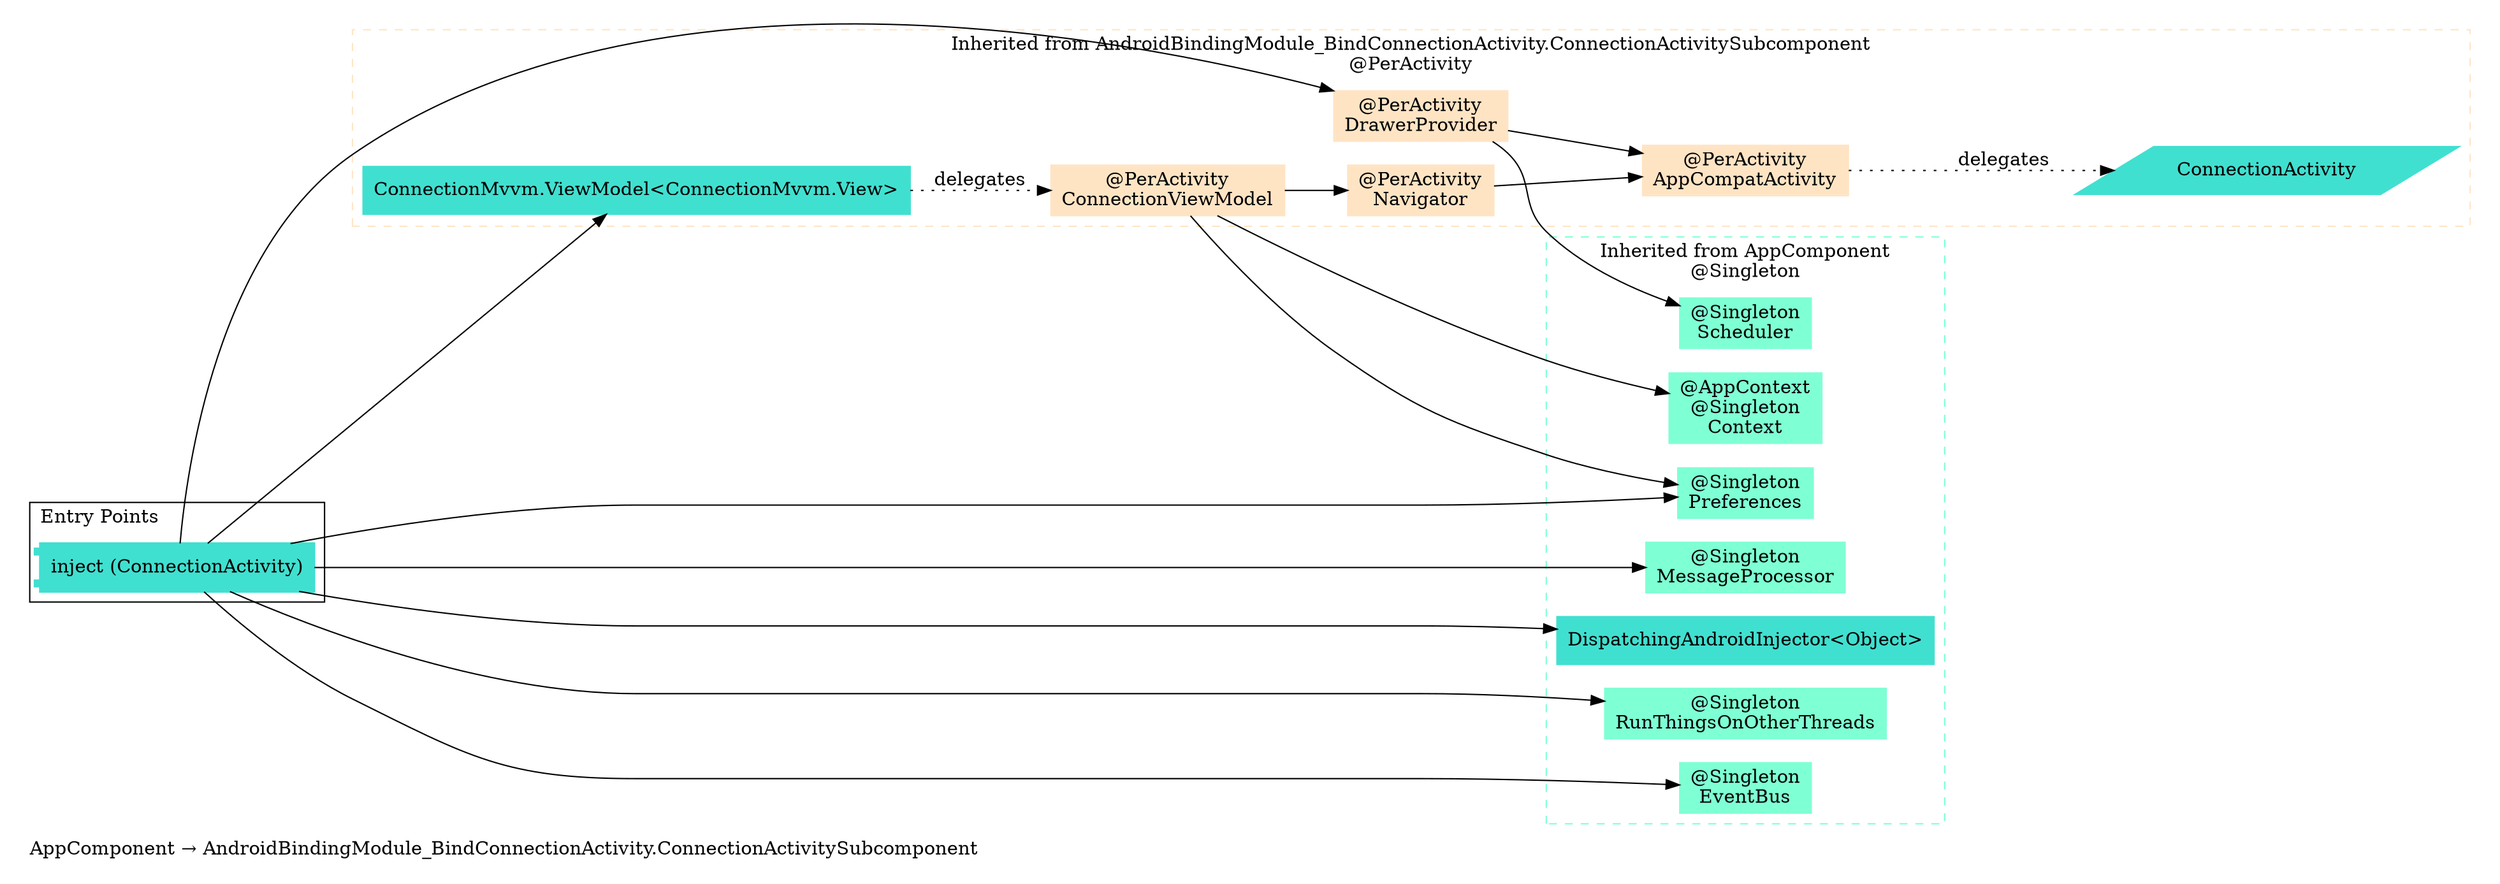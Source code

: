 digraph "org.owntracks.android.injection.components.AppComponent → org.owntracks.android.injection.modules.AndroidBindingModule_BindConnectionActivity.ConnectionActivitySubcomponent" {
  graph [rankdir="LR", labeljust="l", label="AppComponent → AndroidBindingModule_BindConnectionActivity.ConnectionActivitySubcomponent", pad="0.2", compound="true"]
  node [shape="rectangle", style="filled", color="turquoise"]
  subgraph "cluster_Entry Points" {
    graph [labeljust="l", label="Entry Points"]
    node [shape="component", penwidth="2"]
    "33d2e0a2-d59e-42c7-a9e9-f2e0945ad586" [label="inject (ConnectionActivity)", color="turquoise", shape="component"]
  }
  subgraph "cluster_Dependency Graph" {
    graph [labeljust="l", label="Dependency Graph"]
    "7e43efbc-009f-4a98-bca5-e5b3fa221d69" [label="ConnectionMvvm.ViewModel<ConnectionMvvm.View>", color="turquoise"]
    "3987dd2a-7c6c-4b1d-ae59-802a66613122" [label="@PerActivity\nDrawerProvider", color="bisque"]
    "43e7f5f3-0247-4d7e-a17b-506969e5e1f4" [label="@PerActivity\nConnectionViewModel", color="bisque"]
    "3fc68c13-8c3d-4355-ba25-6ba2a6d5472b" [label="@PerActivity\nNavigator", color="bisque"]
    "8a0671d2-938b-48f7-a747-7d96e40a6aaf" [label="@PerActivity\nAppCompatActivity", color="bisque"]
    "783058b9-081b-42c9-bf8c-8a2b9653b2e5" [label="ConnectionActivity", color="turquoise", shape="parallelogram"]
  }
  subgraph "cluster_Subcomponents" {
    graph [labeljust="l", shape="folder", label="Subcomponents"]
  }
  subgraph "cluster_AppComponent" {
    graph [labeljust="c", label="Inherited from AppComponent\n@Singleton", style="dashed", href="org.owntracks.android.injection.components.AppComponent.svg", color="aquamarine"]
    "f285245b-004e-4680-bb92-5708abb569ec" [label="@Singleton\nMessageProcessor", color="aquamarine"]
    "8f8ac704-987b-49b6-a5e2-0c92c8f1ca3c" [label="DispatchingAndroidInjector<Object>", color="turquoise"]
    "747e6d09-3627-40ea-8b56-9a013142dd11" [label="@Singleton\nRunThingsOnOtherThreads", color="aquamarine"]
    "92f5d5e7-734b-448e-98f0-410809b7d829" [label="@Singleton\nEventBus", color="aquamarine"]
    "9216513d-0fd8-4ed7-8b51-d4f8119cff41" [label="@Singleton\nPreferences", color="aquamarine"]
    "c522ba1b-5e8c-4b07-a93c-9e4d2ce6199a" [label="@Singleton\nScheduler", color="aquamarine"]
    "bbf99f48-ed4c-48e5-a3f4-6b70ed5e321a" [label="@AppContext\n@Singleton\nContext", color="aquamarine"]
    "9216513d-0fd8-4ed7-8b51-d4f8119cff41" [label="@Singleton\nPreferences", color="aquamarine"]
  }
  subgraph "cluster_AppComponent → AndroidBindingModule_BindConnectionActivity.ConnectionActivitySubcomponent" {
    graph [labeljust="c", label="Inherited from AndroidBindingModule_BindConnectionActivity.ConnectionActivitySubcomponent\n@PerActivity", style="dashed", href="org.owntracks.android.injection.modules.AndroidBindingModule_BindConnectionActivity.ConnectionActivitySubcomponent.svg", color="bisque"]
    "3987dd2a-7c6c-4b1d-ae59-802a66613122" [label="@PerActivity\nDrawerProvider", color="bisque"]
    "7e43efbc-009f-4a98-bca5-e5b3fa221d69" [label="ConnectionMvvm.ViewModel<ConnectionMvvm.View>", color="turquoise"]
    "43e7f5f3-0247-4d7e-a17b-506969e5e1f4" [label="@PerActivity\nConnectionViewModel", color="bisque"]
    "8a0671d2-938b-48f7-a747-7d96e40a6aaf" [label="@PerActivity\nAppCompatActivity", color="bisque"]
    "3fc68c13-8c3d-4355-ba25-6ba2a6d5472b" [label="@PerActivity\nNavigator", color="bisque"]
    "8a0671d2-938b-48f7-a747-7d96e40a6aaf" [label="@PerActivity\nAppCompatActivity", color="bisque"]
    "783058b9-081b-42c9-bf8c-8a2b9653b2e5" [label="ConnectionActivity", color="turquoise", shape="parallelogram"]
  }
  "33d2e0a2-d59e-42c7-a9e9-f2e0945ad586" -> "3987dd2a-7c6c-4b1d-ae59-802a66613122"
  "33d2e0a2-d59e-42c7-a9e9-f2e0945ad586" -> "9216513d-0fd8-4ed7-8b51-d4f8119cff41"
  "33d2e0a2-d59e-42c7-a9e9-f2e0945ad586" -> "f285245b-004e-4680-bb92-5708abb569ec"
  "33d2e0a2-d59e-42c7-a9e9-f2e0945ad586" -> "7e43efbc-009f-4a98-bca5-e5b3fa221d69"
  "33d2e0a2-d59e-42c7-a9e9-f2e0945ad586" -> "8f8ac704-987b-49b6-a5e2-0c92c8f1ca3c"
  "33d2e0a2-d59e-42c7-a9e9-f2e0945ad586" -> "92f5d5e7-734b-448e-98f0-410809b7d829"
  "33d2e0a2-d59e-42c7-a9e9-f2e0945ad586" -> "747e6d09-3627-40ea-8b56-9a013142dd11"
  "7e43efbc-009f-4a98-bca5-e5b3fa221d69" -> "43e7f5f3-0247-4d7e-a17b-506969e5e1f4" [style="dotted", label="delegates"]
  "3987dd2a-7c6c-4b1d-ae59-802a66613122" -> "8a0671d2-938b-48f7-a747-7d96e40a6aaf"
  "3987dd2a-7c6c-4b1d-ae59-802a66613122" -> "c522ba1b-5e8c-4b07-a93c-9e4d2ce6199a"
  "43e7f5f3-0247-4d7e-a17b-506969e5e1f4" -> "bbf99f48-ed4c-48e5-a3f4-6b70ed5e321a"
  "43e7f5f3-0247-4d7e-a17b-506969e5e1f4" -> "3fc68c13-8c3d-4355-ba25-6ba2a6d5472b"
  "43e7f5f3-0247-4d7e-a17b-506969e5e1f4" -> "9216513d-0fd8-4ed7-8b51-d4f8119cff41"
  "3fc68c13-8c3d-4355-ba25-6ba2a6d5472b" -> "8a0671d2-938b-48f7-a747-7d96e40a6aaf"
  "8a0671d2-938b-48f7-a747-7d96e40a6aaf" -> "783058b9-081b-42c9-bf8c-8a2b9653b2e5" [style="dotted", label="delegates"]
}
